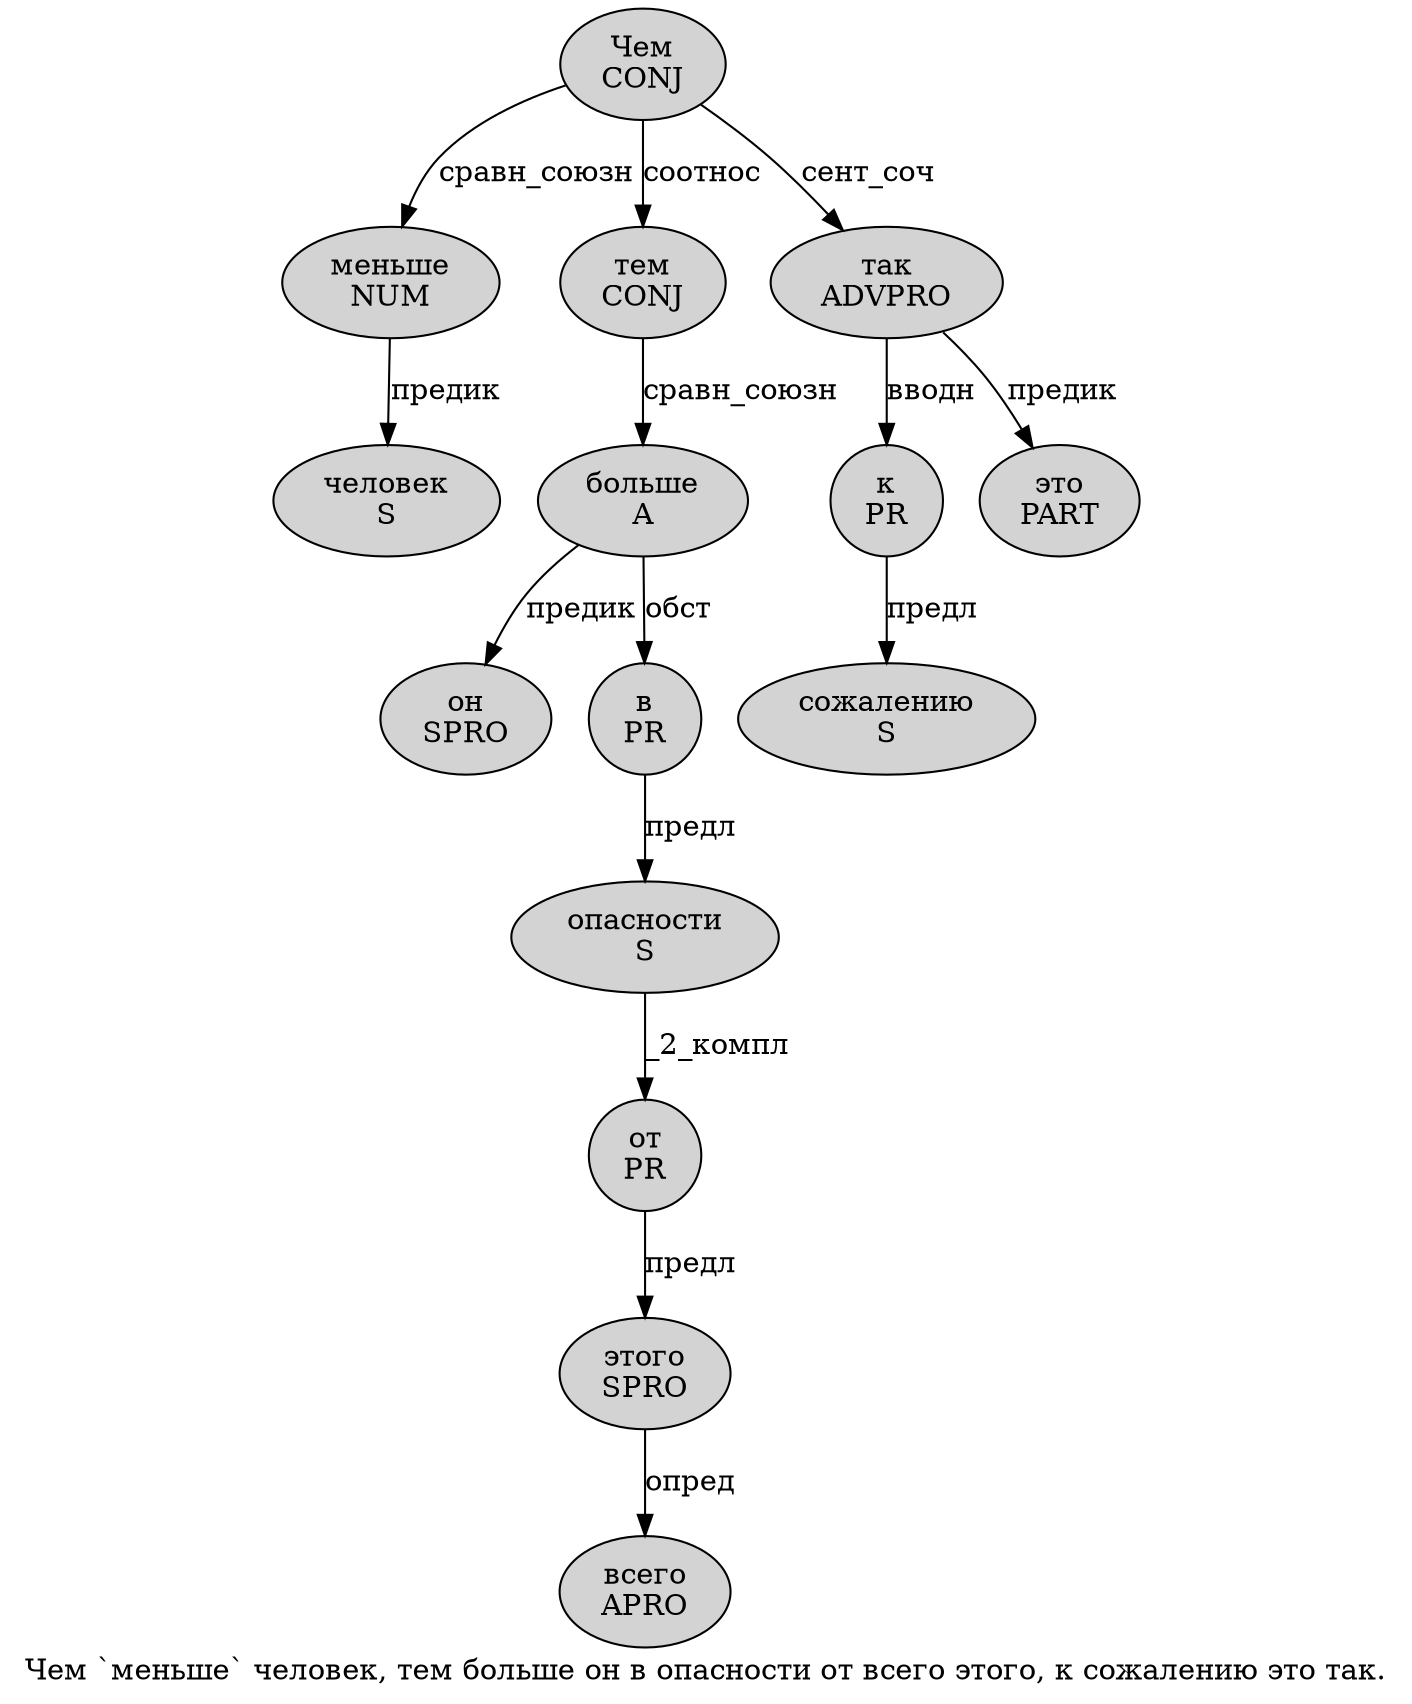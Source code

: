 digraph SENTENCE_1876 {
	graph [label="Чем `меньше` человек, тем больше он в опасности от всего этого, к сожалению это так."]
	node [style=filled]
		0 [label="Чем
CONJ" color="" fillcolor=lightgray penwidth=1 shape=ellipse]
		2 [label="меньше
NUM" color="" fillcolor=lightgray penwidth=1 shape=ellipse]
		4 [label="человек
S" color="" fillcolor=lightgray penwidth=1 shape=ellipse]
		6 [label="тем
CONJ" color="" fillcolor=lightgray penwidth=1 shape=ellipse]
		7 [label="больше
A" color="" fillcolor=lightgray penwidth=1 shape=ellipse]
		8 [label="он
SPRO" color="" fillcolor=lightgray penwidth=1 shape=ellipse]
		9 [label="в
PR" color="" fillcolor=lightgray penwidth=1 shape=ellipse]
		10 [label="опасности
S" color="" fillcolor=lightgray penwidth=1 shape=ellipse]
		11 [label="от
PR" color="" fillcolor=lightgray penwidth=1 shape=ellipse]
		12 [label="всего
APRO" color="" fillcolor=lightgray penwidth=1 shape=ellipse]
		13 [label="этого
SPRO" color="" fillcolor=lightgray penwidth=1 shape=ellipse]
		15 [label="к
PR" color="" fillcolor=lightgray penwidth=1 shape=ellipse]
		16 [label="сожалению
S" color="" fillcolor=lightgray penwidth=1 shape=ellipse]
		17 [label="это
PART" color="" fillcolor=lightgray penwidth=1 shape=ellipse]
		18 [label="так
ADVPRO" color="" fillcolor=lightgray penwidth=1 shape=ellipse]
			11 -> 13 [label="предл"]
			18 -> 15 [label="вводн"]
			18 -> 17 [label="предик"]
			9 -> 10 [label="предл"]
			0 -> 2 [label="сравн_союзн"]
			0 -> 6 [label="соотнос"]
			0 -> 18 [label="сент_соч"]
			6 -> 7 [label="сравн_союзн"]
			2 -> 4 [label="предик"]
			13 -> 12 [label="опред"]
			7 -> 8 [label="предик"]
			7 -> 9 [label="обст"]
			15 -> 16 [label="предл"]
			10 -> 11 [label="_2_компл"]
}